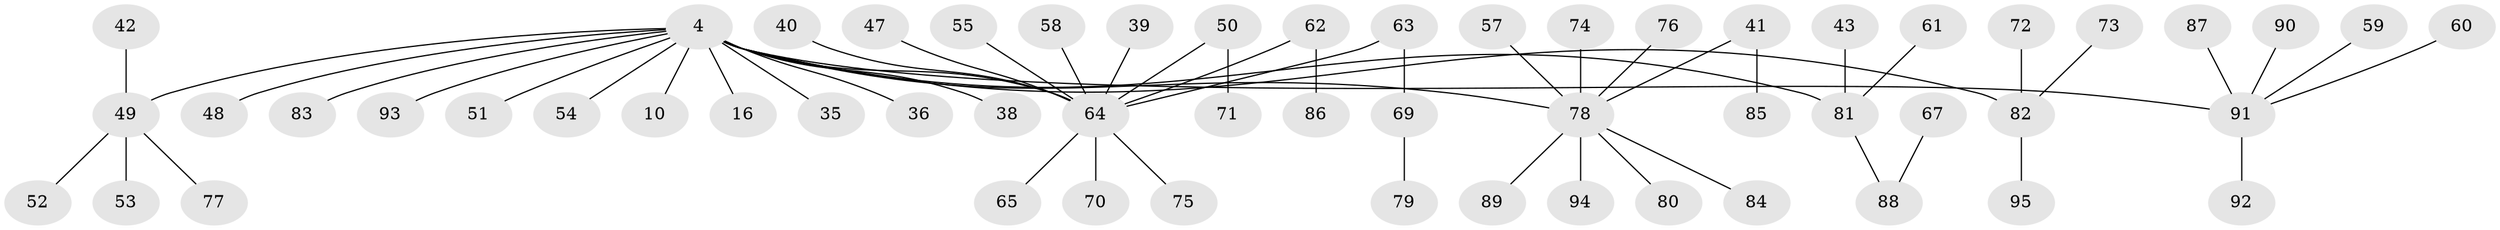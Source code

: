 // original degree distribution, {9: 0.010526315789473684, 10: 0.010526315789473684, 4: 0.05263157894736842, 12: 0.010526315789473684, 2: 0.18947368421052632, 6: 0.021052631578947368, 3: 0.05263157894736842, 5: 0.031578947368421054, 1: 0.6105263157894737, 7: 0.010526315789473684}
// Generated by graph-tools (version 1.1) at 2025/51/03/04/25 21:51:36]
// undirected, 57 vertices, 56 edges
graph export_dot {
graph [start="1"]
  node [color=gray90,style=filled];
  4 [super="+1"];
  10;
  16;
  35;
  36;
  38;
  39;
  40 [super="+37"];
  41;
  42;
  43;
  47;
  48;
  49 [super="+12+24+11+17+30"];
  50;
  51;
  52;
  53;
  54;
  55;
  57;
  58;
  59;
  60;
  61;
  62;
  63;
  64 [super="+2+27"];
  65 [super="+33"];
  67;
  69;
  70;
  71;
  72;
  73;
  74;
  75;
  76;
  77;
  78 [super="+66+45+26"];
  79;
  80;
  81 [super="+18+29+31"];
  82 [super="+34"];
  83;
  84;
  85;
  86;
  87;
  88 [super="+56"];
  89;
  90;
  91 [super="+68"];
  92;
  93;
  94;
  95;
  4 -- 10;
  4 -- 16;
  4 -- 35;
  4 -- 36;
  4 -- 48;
  4 -- 51;
  4 -- 64 [weight=3];
  4 -- 83;
  4 -- 91 [weight=2];
  4 -- 38;
  4 -- 54;
  4 -- 93;
  4 -- 81;
  4 -- 78;
  4 -- 49;
  4 -- 82;
  39 -- 64;
  40 -- 64;
  41 -- 85;
  41 -- 78;
  42 -- 49;
  43 -- 81;
  47 -- 64;
  49 -- 52;
  49 -- 77;
  49 -- 53;
  50 -- 71;
  50 -- 64;
  55 -- 64;
  57 -- 78;
  58 -- 64;
  59 -- 91;
  60 -- 91;
  61 -- 81;
  62 -- 86;
  62 -- 64;
  63 -- 69;
  63 -- 64;
  64 -- 70;
  64 -- 75;
  64 -- 65;
  67 -- 88;
  69 -- 79;
  72 -- 82;
  73 -- 82;
  74 -- 78;
  76 -- 78;
  78 -- 84;
  78 -- 80;
  78 -- 89;
  78 -- 94;
  81 -- 88;
  82 -- 95;
  87 -- 91;
  90 -- 91;
  91 -- 92;
}
